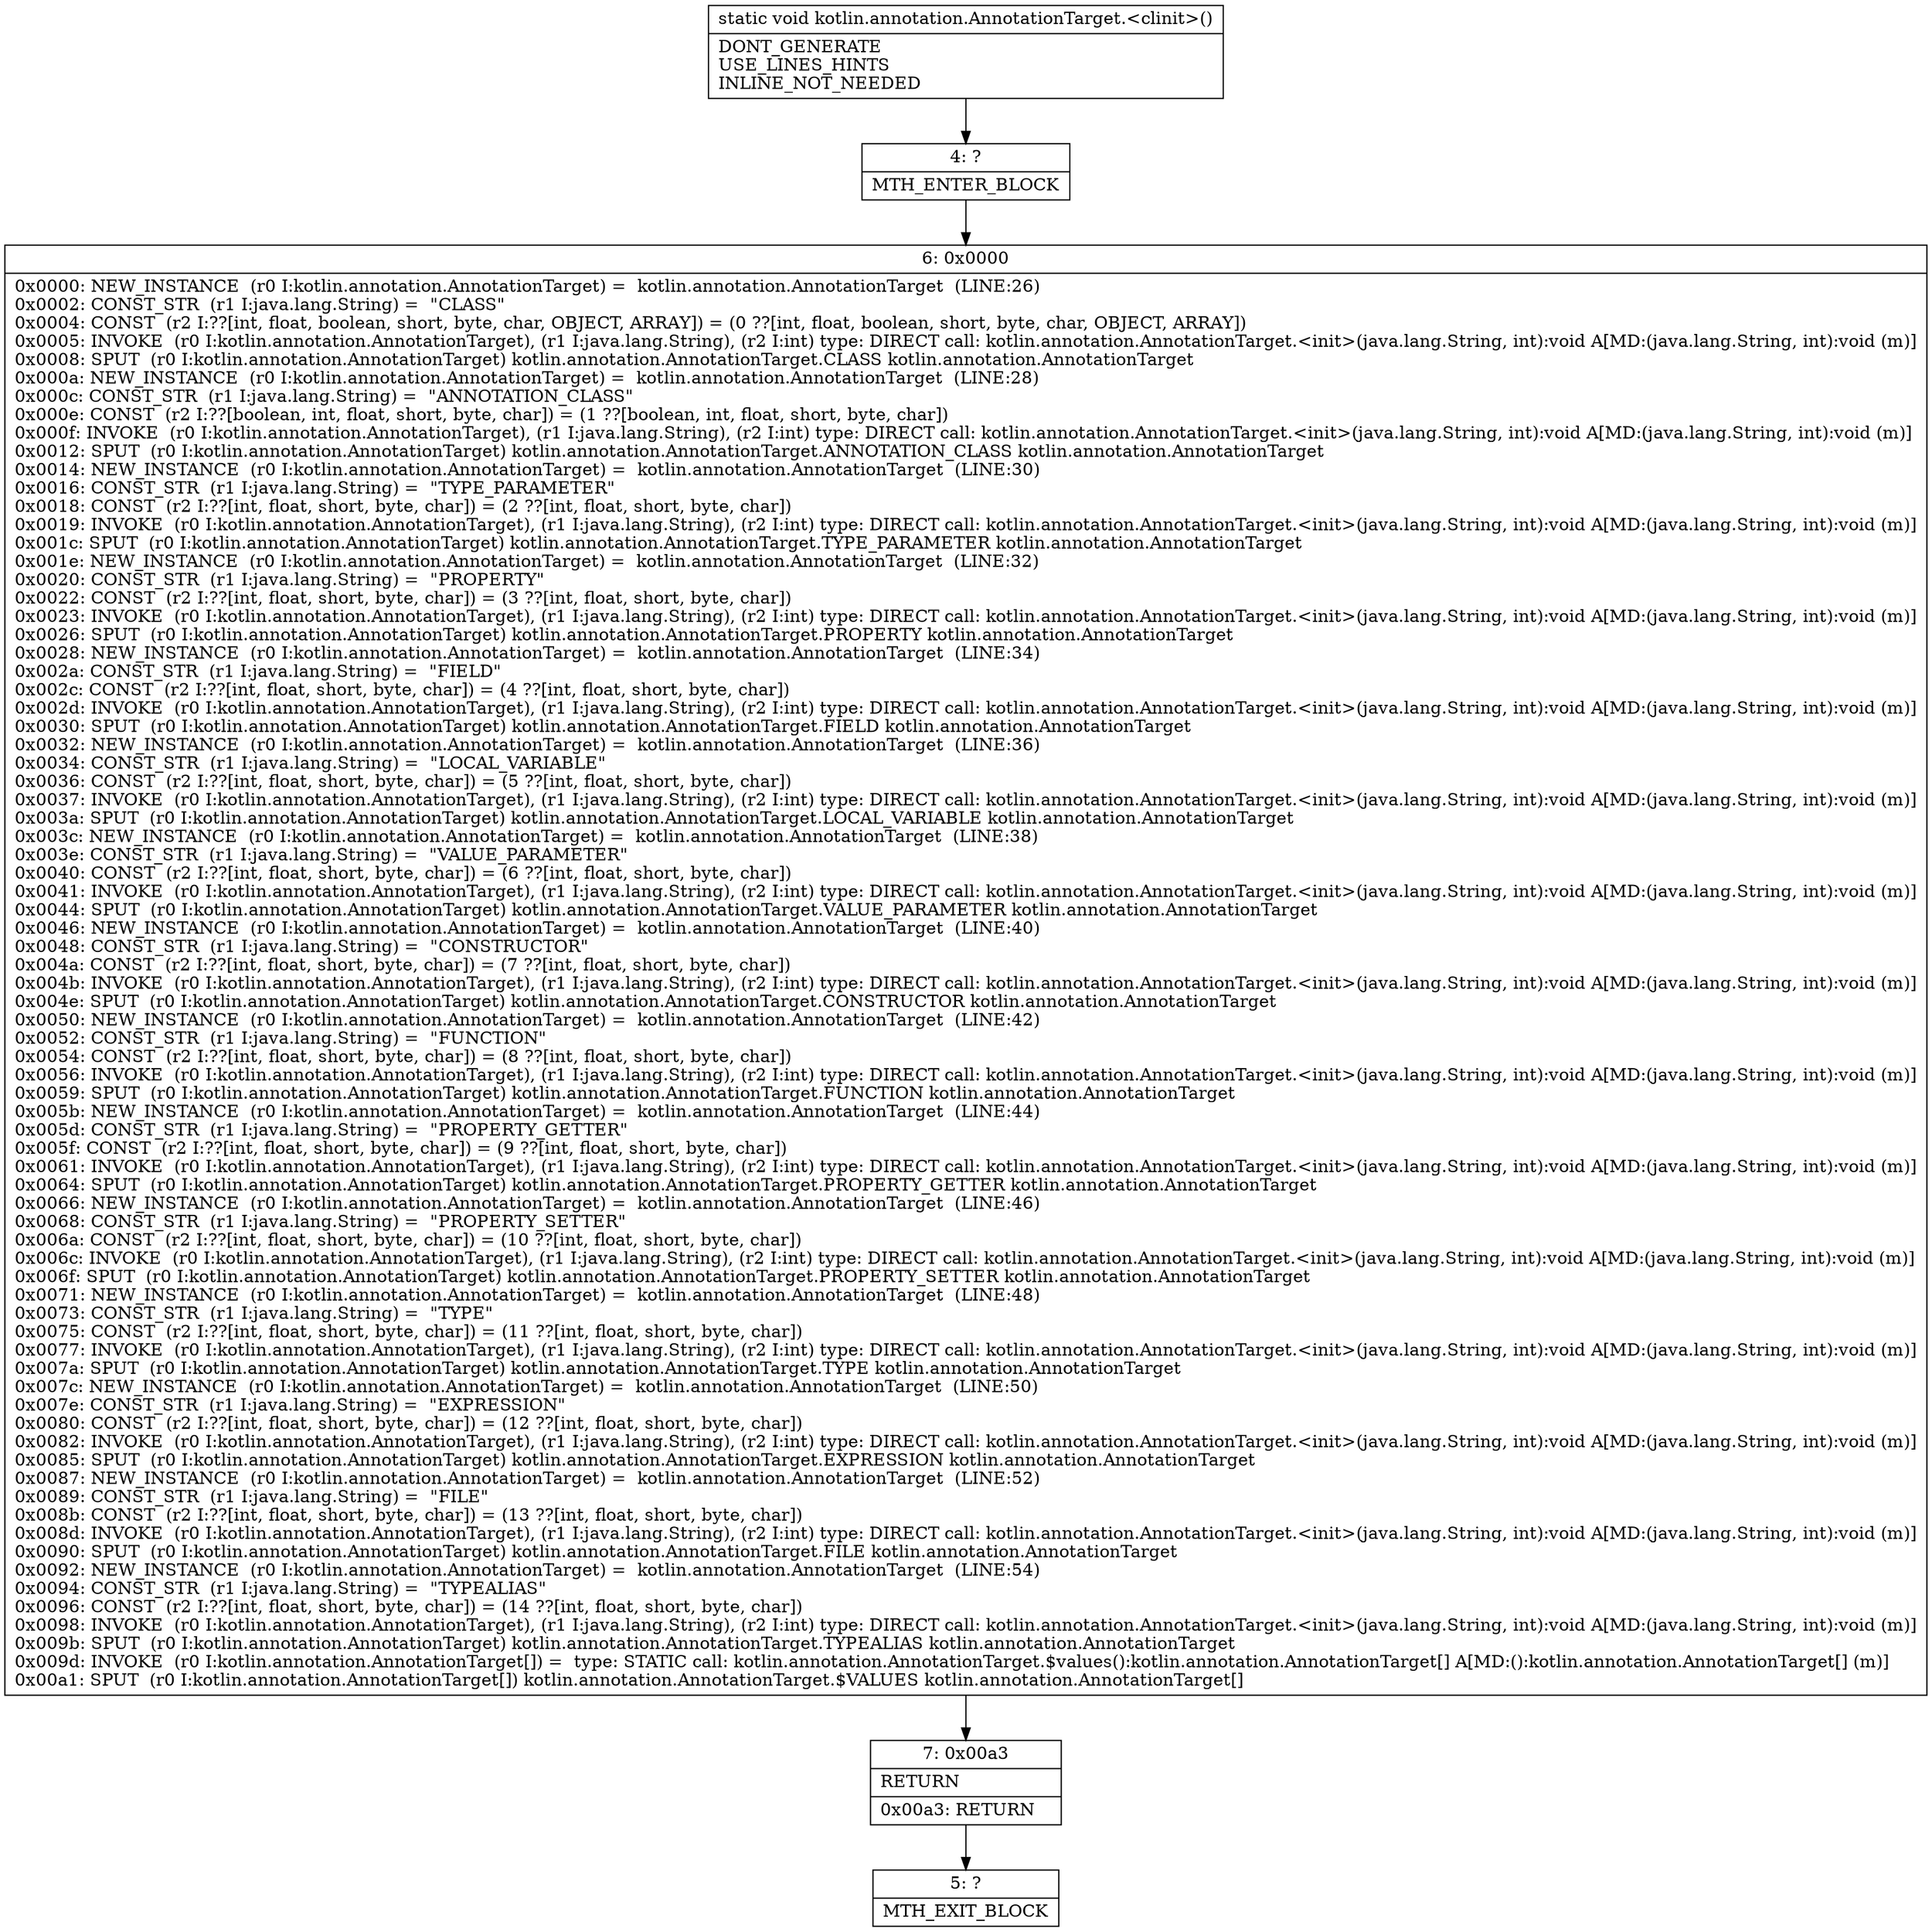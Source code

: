 digraph "CFG forkotlin.annotation.AnnotationTarget.\<clinit\>()V" {
Node_4 [shape=record,label="{4\:\ ?|MTH_ENTER_BLOCK\l}"];
Node_6 [shape=record,label="{6\:\ 0x0000|0x0000: NEW_INSTANCE  (r0 I:kotlin.annotation.AnnotationTarget) =  kotlin.annotation.AnnotationTarget  (LINE:26)\l0x0002: CONST_STR  (r1 I:java.lang.String) =  \"CLASS\" \l0x0004: CONST  (r2 I:??[int, float, boolean, short, byte, char, OBJECT, ARRAY]) = (0 ??[int, float, boolean, short, byte, char, OBJECT, ARRAY]) \l0x0005: INVOKE  (r0 I:kotlin.annotation.AnnotationTarget), (r1 I:java.lang.String), (r2 I:int) type: DIRECT call: kotlin.annotation.AnnotationTarget.\<init\>(java.lang.String, int):void A[MD:(java.lang.String, int):void (m)]\l0x0008: SPUT  (r0 I:kotlin.annotation.AnnotationTarget) kotlin.annotation.AnnotationTarget.CLASS kotlin.annotation.AnnotationTarget \l0x000a: NEW_INSTANCE  (r0 I:kotlin.annotation.AnnotationTarget) =  kotlin.annotation.AnnotationTarget  (LINE:28)\l0x000c: CONST_STR  (r1 I:java.lang.String) =  \"ANNOTATION_CLASS\" \l0x000e: CONST  (r2 I:??[boolean, int, float, short, byte, char]) = (1 ??[boolean, int, float, short, byte, char]) \l0x000f: INVOKE  (r0 I:kotlin.annotation.AnnotationTarget), (r1 I:java.lang.String), (r2 I:int) type: DIRECT call: kotlin.annotation.AnnotationTarget.\<init\>(java.lang.String, int):void A[MD:(java.lang.String, int):void (m)]\l0x0012: SPUT  (r0 I:kotlin.annotation.AnnotationTarget) kotlin.annotation.AnnotationTarget.ANNOTATION_CLASS kotlin.annotation.AnnotationTarget \l0x0014: NEW_INSTANCE  (r0 I:kotlin.annotation.AnnotationTarget) =  kotlin.annotation.AnnotationTarget  (LINE:30)\l0x0016: CONST_STR  (r1 I:java.lang.String) =  \"TYPE_PARAMETER\" \l0x0018: CONST  (r2 I:??[int, float, short, byte, char]) = (2 ??[int, float, short, byte, char]) \l0x0019: INVOKE  (r0 I:kotlin.annotation.AnnotationTarget), (r1 I:java.lang.String), (r2 I:int) type: DIRECT call: kotlin.annotation.AnnotationTarget.\<init\>(java.lang.String, int):void A[MD:(java.lang.String, int):void (m)]\l0x001c: SPUT  (r0 I:kotlin.annotation.AnnotationTarget) kotlin.annotation.AnnotationTarget.TYPE_PARAMETER kotlin.annotation.AnnotationTarget \l0x001e: NEW_INSTANCE  (r0 I:kotlin.annotation.AnnotationTarget) =  kotlin.annotation.AnnotationTarget  (LINE:32)\l0x0020: CONST_STR  (r1 I:java.lang.String) =  \"PROPERTY\" \l0x0022: CONST  (r2 I:??[int, float, short, byte, char]) = (3 ??[int, float, short, byte, char]) \l0x0023: INVOKE  (r0 I:kotlin.annotation.AnnotationTarget), (r1 I:java.lang.String), (r2 I:int) type: DIRECT call: kotlin.annotation.AnnotationTarget.\<init\>(java.lang.String, int):void A[MD:(java.lang.String, int):void (m)]\l0x0026: SPUT  (r0 I:kotlin.annotation.AnnotationTarget) kotlin.annotation.AnnotationTarget.PROPERTY kotlin.annotation.AnnotationTarget \l0x0028: NEW_INSTANCE  (r0 I:kotlin.annotation.AnnotationTarget) =  kotlin.annotation.AnnotationTarget  (LINE:34)\l0x002a: CONST_STR  (r1 I:java.lang.String) =  \"FIELD\" \l0x002c: CONST  (r2 I:??[int, float, short, byte, char]) = (4 ??[int, float, short, byte, char]) \l0x002d: INVOKE  (r0 I:kotlin.annotation.AnnotationTarget), (r1 I:java.lang.String), (r2 I:int) type: DIRECT call: kotlin.annotation.AnnotationTarget.\<init\>(java.lang.String, int):void A[MD:(java.lang.String, int):void (m)]\l0x0030: SPUT  (r0 I:kotlin.annotation.AnnotationTarget) kotlin.annotation.AnnotationTarget.FIELD kotlin.annotation.AnnotationTarget \l0x0032: NEW_INSTANCE  (r0 I:kotlin.annotation.AnnotationTarget) =  kotlin.annotation.AnnotationTarget  (LINE:36)\l0x0034: CONST_STR  (r1 I:java.lang.String) =  \"LOCAL_VARIABLE\" \l0x0036: CONST  (r2 I:??[int, float, short, byte, char]) = (5 ??[int, float, short, byte, char]) \l0x0037: INVOKE  (r0 I:kotlin.annotation.AnnotationTarget), (r1 I:java.lang.String), (r2 I:int) type: DIRECT call: kotlin.annotation.AnnotationTarget.\<init\>(java.lang.String, int):void A[MD:(java.lang.String, int):void (m)]\l0x003a: SPUT  (r0 I:kotlin.annotation.AnnotationTarget) kotlin.annotation.AnnotationTarget.LOCAL_VARIABLE kotlin.annotation.AnnotationTarget \l0x003c: NEW_INSTANCE  (r0 I:kotlin.annotation.AnnotationTarget) =  kotlin.annotation.AnnotationTarget  (LINE:38)\l0x003e: CONST_STR  (r1 I:java.lang.String) =  \"VALUE_PARAMETER\" \l0x0040: CONST  (r2 I:??[int, float, short, byte, char]) = (6 ??[int, float, short, byte, char]) \l0x0041: INVOKE  (r0 I:kotlin.annotation.AnnotationTarget), (r1 I:java.lang.String), (r2 I:int) type: DIRECT call: kotlin.annotation.AnnotationTarget.\<init\>(java.lang.String, int):void A[MD:(java.lang.String, int):void (m)]\l0x0044: SPUT  (r0 I:kotlin.annotation.AnnotationTarget) kotlin.annotation.AnnotationTarget.VALUE_PARAMETER kotlin.annotation.AnnotationTarget \l0x0046: NEW_INSTANCE  (r0 I:kotlin.annotation.AnnotationTarget) =  kotlin.annotation.AnnotationTarget  (LINE:40)\l0x0048: CONST_STR  (r1 I:java.lang.String) =  \"CONSTRUCTOR\" \l0x004a: CONST  (r2 I:??[int, float, short, byte, char]) = (7 ??[int, float, short, byte, char]) \l0x004b: INVOKE  (r0 I:kotlin.annotation.AnnotationTarget), (r1 I:java.lang.String), (r2 I:int) type: DIRECT call: kotlin.annotation.AnnotationTarget.\<init\>(java.lang.String, int):void A[MD:(java.lang.String, int):void (m)]\l0x004e: SPUT  (r0 I:kotlin.annotation.AnnotationTarget) kotlin.annotation.AnnotationTarget.CONSTRUCTOR kotlin.annotation.AnnotationTarget \l0x0050: NEW_INSTANCE  (r0 I:kotlin.annotation.AnnotationTarget) =  kotlin.annotation.AnnotationTarget  (LINE:42)\l0x0052: CONST_STR  (r1 I:java.lang.String) =  \"FUNCTION\" \l0x0054: CONST  (r2 I:??[int, float, short, byte, char]) = (8 ??[int, float, short, byte, char]) \l0x0056: INVOKE  (r0 I:kotlin.annotation.AnnotationTarget), (r1 I:java.lang.String), (r2 I:int) type: DIRECT call: kotlin.annotation.AnnotationTarget.\<init\>(java.lang.String, int):void A[MD:(java.lang.String, int):void (m)]\l0x0059: SPUT  (r0 I:kotlin.annotation.AnnotationTarget) kotlin.annotation.AnnotationTarget.FUNCTION kotlin.annotation.AnnotationTarget \l0x005b: NEW_INSTANCE  (r0 I:kotlin.annotation.AnnotationTarget) =  kotlin.annotation.AnnotationTarget  (LINE:44)\l0x005d: CONST_STR  (r1 I:java.lang.String) =  \"PROPERTY_GETTER\" \l0x005f: CONST  (r2 I:??[int, float, short, byte, char]) = (9 ??[int, float, short, byte, char]) \l0x0061: INVOKE  (r0 I:kotlin.annotation.AnnotationTarget), (r1 I:java.lang.String), (r2 I:int) type: DIRECT call: kotlin.annotation.AnnotationTarget.\<init\>(java.lang.String, int):void A[MD:(java.lang.String, int):void (m)]\l0x0064: SPUT  (r0 I:kotlin.annotation.AnnotationTarget) kotlin.annotation.AnnotationTarget.PROPERTY_GETTER kotlin.annotation.AnnotationTarget \l0x0066: NEW_INSTANCE  (r0 I:kotlin.annotation.AnnotationTarget) =  kotlin.annotation.AnnotationTarget  (LINE:46)\l0x0068: CONST_STR  (r1 I:java.lang.String) =  \"PROPERTY_SETTER\" \l0x006a: CONST  (r2 I:??[int, float, short, byte, char]) = (10 ??[int, float, short, byte, char]) \l0x006c: INVOKE  (r0 I:kotlin.annotation.AnnotationTarget), (r1 I:java.lang.String), (r2 I:int) type: DIRECT call: kotlin.annotation.AnnotationTarget.\<init\>(java.lang.String, int):void A[MD:(java.lang.String, int):void (m)]\l0x006f: SPUT  (r0 I:kotlin.annotation.AnnotationTarget) kotlin.annotation.AnnotationTarget.PROPERTY_SETTER kotlin.annotation.AnnotationTarget \l0x0071: NEW_INSTANCE  (r0 I:kotlin.annotation.AnnotationTarget) =  kotlin.annotation.AnnotationTarget  (LINE:48)\l0x0073: CONST_STR  (r1 I:java.lang.String) =  \"TYPE\" \l0x0075: CONST  (r2 I:??[int, float, short, byte, char]) = (11 ??[int, float, short, byte, char]) \l0x0077: INVOKE  (r0 I:kotlin.annotation.AnnotationTarget), (r1 I:java.lang.String), (r2 I:int) type: DIRECT call: kotlin.annotation.AnnotationTarget.\<init\>(java.lang.String, int):void A[MD:(java.lang.String, int):void (m)]\l0x007a: SPUT  (r0 I:kotlin.annotation.AnnotationTarget) kotlin.annotation.AnnotationTarget.TYPE kotlin.annotation.AnnotationTarget \l0x007c: NEW_INSTANCE  (r0 I:kotlin.annotation.AnnotationTarget) =  kotlin.annotation.AnnotationTarget  (LINE:50)\l0x007e: CONST_STR  (r1 I:java.lang.String) =  \"EXPRESSION\" \l0x0080: CONST  (r2 I:??[int, float, short, byte, char]) = (12 ??[int, float, short, byte, char]) \l0x0082: INVOKE  (r0 I:kotlin.annotation.AnnotationTarget), (r1 I:java.lang.String), (r2 I:int) type: DIRECT call: kotlin.annotation.AnnotationTarget.\<init\>(java.lang.String, int):void A[MD:(java.lang.String, int):void (m)]\l0x0085: SPUT  (r0 I:kotlin.annotation.AnnotationTarget) kotlin.annotation.AnnotationTarget.EXPRESSION kotlin.annotation.AnnotationTarget \l0x0087: NEW_INSTANCE  (r0 I:kotlin.annotation.AnnotationTarget) =  kotlin.annotation.AnnotationTarget  (LINE:52)\l0x0089: CONST_STR  (r1 I:java.lang.String) =  \"FILE\" \l0x008b: CONST  (r2 I:??[int, float, short, byte, char]) = (13 ??[int, float, short, byte, char]) \l0x008d: INVOKE  (r0 I:kotlin.annotation.AnnotationTarget), (r1 I:java.lang.String), (r2 I:int) type: DIRECT call: kotlin.annotation.AnnotationTarget.\<init\>(java.lang.String, int):void A[MD:(java.lang.String, int):void (m)]\l0x0090: SPUT  (r0 I:kotlin.annotation.AnnotationTarget) kotlin.annotation.AnnotationTarget.FILE kotlin.annotation.AnnotationTarget \l0x0092: NEW_INSTANCE  (r0 I:kotlin.annotation.AnnotationTarget) =  kotlin.annotation.AnnotationTarget  (LINE:54)\l0x0094: CONST_STR  (r1 I:java.lang.String) =  \"TYPEALIAS\" \l0x0096: CONST  (r2 I:??[int, float, short, byte, char]) = (14 ??[int, float, short, byte, char]) \l0x0098: INVOKE  (r0 I:kotlin.annotation.AnnotationTarget), (r1 I:java.lang.String), (r2 I:int) type: DIRECT call: kotlin.annotation.AnnotationTarget.\<init\>(java.lang.String, int):void A[MD:(java.lang.String, int):void (m)]\l0x009b: SPUT  (r0 I:kotlin.annotation.AnnotationTarget) kotlin.annotation.AnnotationTarget.TYPEALIAS kotlin.annotation.AnnotationTarget \l0x009d: INVOKE  (r0 I:kotlin.annotation.AnnotationTarget[]) =  type: STATIC call: kotlin.annotation.AnnotationTarget.$values():kotlin.annotation.AnnotationTarget[] A[MD:():kotlin.annotation.AnnotationTarget[] (m)]\l0x00a1: SPUT  (r0 I:kotlin.annotation.AnnotationTarget[]) kotlin.annotation.AnnotationTarget.$VALUES kotlin.annotation.AnnotationTarget[] \l}"];
Node_7 [shape=record,label="{7\:\ 0x00a3|RETURN\l|0x00a3: RETURN   \l}"];
Node_5 [shape=record,label="{5\:\ ?|MTH_EXIT_BLOCK\l}"];
MethodNode[shape=record,label="{static void kotlin.annotation.AnnotationTarget.\<clinit\>()  | DONT_GENERATE\lUSE_LINES_HINTS\lINLINE_NOT_NEEDED\l}"];
MethodNode -> Node_4;Node_4 -> Node_6;
Node_6 -> Node_7;
Node_7 -> Node_5;
}

